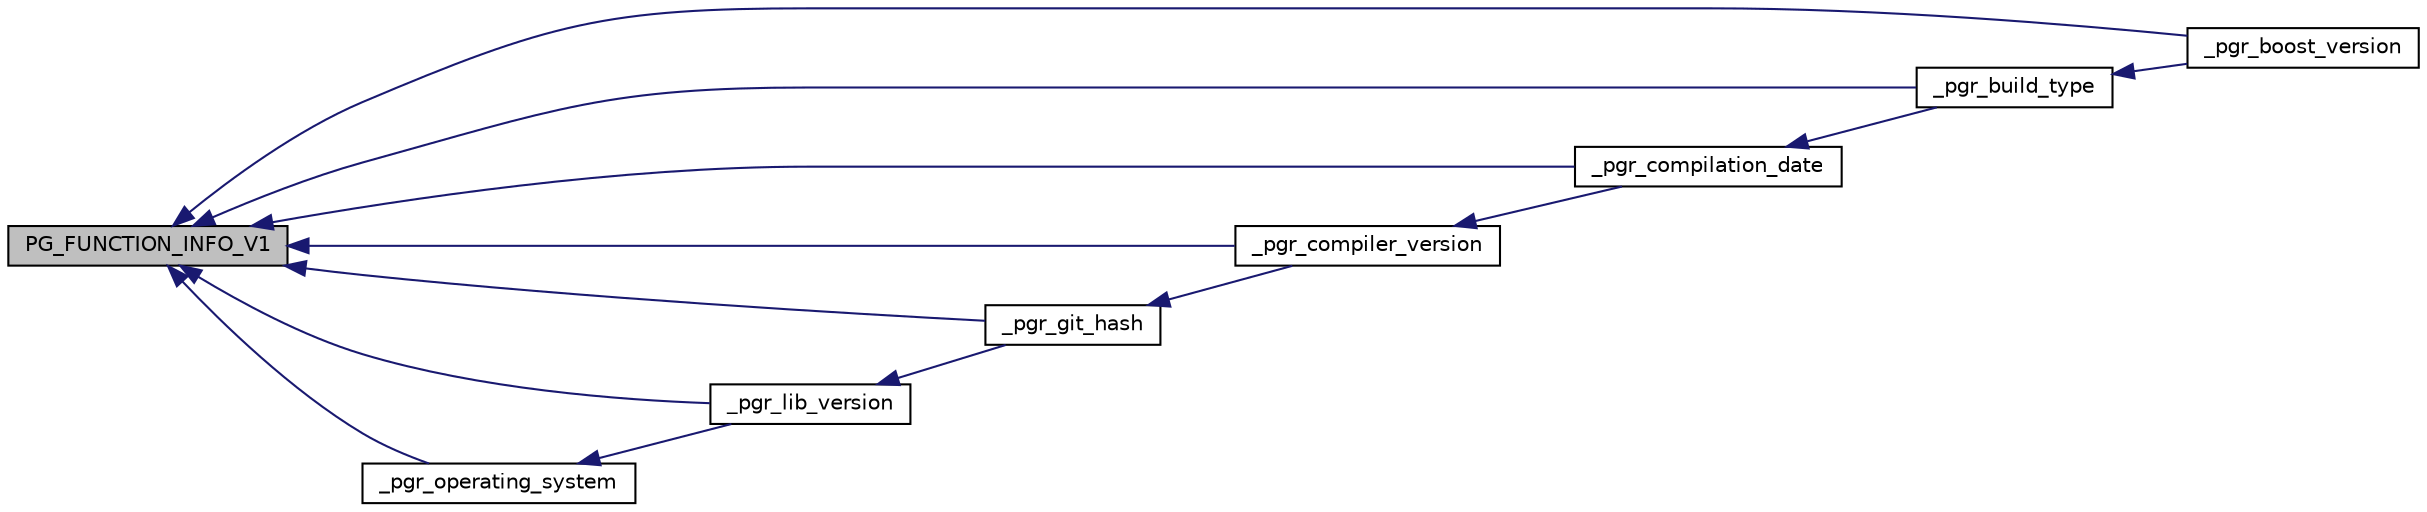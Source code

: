 digraph "PG_FUNCTION_INFO_V1"
{
  edge [fontname="Helvetica",fontsize="10",labelfontname="Helvetica",labelfontsize="10"];
  node [fontname="Helvetica",fontsize="10",shape=record];
  rankdir="LR";
  Node80 [label="PG_FUNCTION_INFO_V1",height=0.2,width=0.4,color="black", fillcolor="grey75", style="filled", fontcolor="black"];
  Node80 -> Node81 [dir="back",color="midnightblue",fontsize="10",style="solid",fontname="Helvetica"];
  Node81 [label="_pgr_boost_version",height=0.2,width=0.4,color="black", fillcolor="white", style="filled",URL="$__version_8c.html#a70b5d3314587f7a847186851bb373a64"];
  Node80 -> Node82 [dir="back",color="midnightblue",fontsize="10",style="solid",fontname="Helvetica"];
  Node82 [label="_pgr_build_type",height=0.2,width=0.4,color="black", fillcolor="white", style="filled",URL="$__version_8c.html#aaac5c27c250f86b60b2db048a49e5e54"];
  Node82 -> Node81 [dir="back",color="midnightblue",fontsize="10",style="solid",fontname="Helvetica"];
  Node80 -> Node83 [dir="back",color="midnightblue",fontsize="10",style="solid",fontname="Helvetica"];
  Node83 [label="_pgr_compilation_date",height=0.2,width=0.4,color="black", fillcolor="white", style="filled",URL="$__version_8c.html#a36b9a2efdbcf56be2a28e4e493727697"];
  Node83 -> Node82 [dir="back",color="midnightblue",fontsize="10",style="solid",fontname="Helvetica"];
  Node80 -> Node84 [dir="back",color="midnightblue",fontsize="10",style="solid",fontname="Helvetica"];
  Node84 [label="_pgr_compiler_version",height=0.2,width=0.4,color="black", fillcolor="white", style="filled",URL="$__version_8c.html#aedbf88b79d861d9cca49480bf92e1f3f"];
  Node84 -> Node83 [dir="back",color="midnightblue",fontsize="10",style="solid",fontname="Helvetica"];
  Node80 -> Node85 [dir="back",color="midnightblue",fontsize="10",style="solid",fontname="Helvetica"];
  Node85 [label="_pgr_git_hash",height=0.2,width=0.4,color="black", fillcolor="white", style="filled",URL="$__version_8c.html#aab896717c6e9776f5007a8d51008278c"];
  Node85 -> Node84 [dir="back",color="midnightblue",fontsize="10",style="solid",fontname="Helvetica"];
  Node80 -> Node86 [dir="back",color="midnightblue",fontsize="10",style="solid",fontname="Helvetica"];
  Node86 [label="_pgr_lib_version",height=0.2,width=0.4,color="black", fillcolor="white", style="filled",URL="$__version_8c.html#ac6c0aee50e512fe1b45357e08d68dfc4"];
  Node86 -> Node85 [dir="back",color="midnightblue",fontsize="10",style="solid",fontname="Helvetica"];
  Node80 -> Node87 [dir="back",color="midnightblue",fontsize="10",style="solid",fontname="Helvetica"];
  Node87 [label="_pgr_operating_system",height=0.2,width=0.4,color="black", fillcolor="white", style="filled",URL="$__version_8c.html#afdfa69b9c1358add04bffb78eb092786"];
  Node87 -> Node86 [dir="back",color="midnightblue",fontsize="10",style="solid",fontname="Helvetica"];
}
